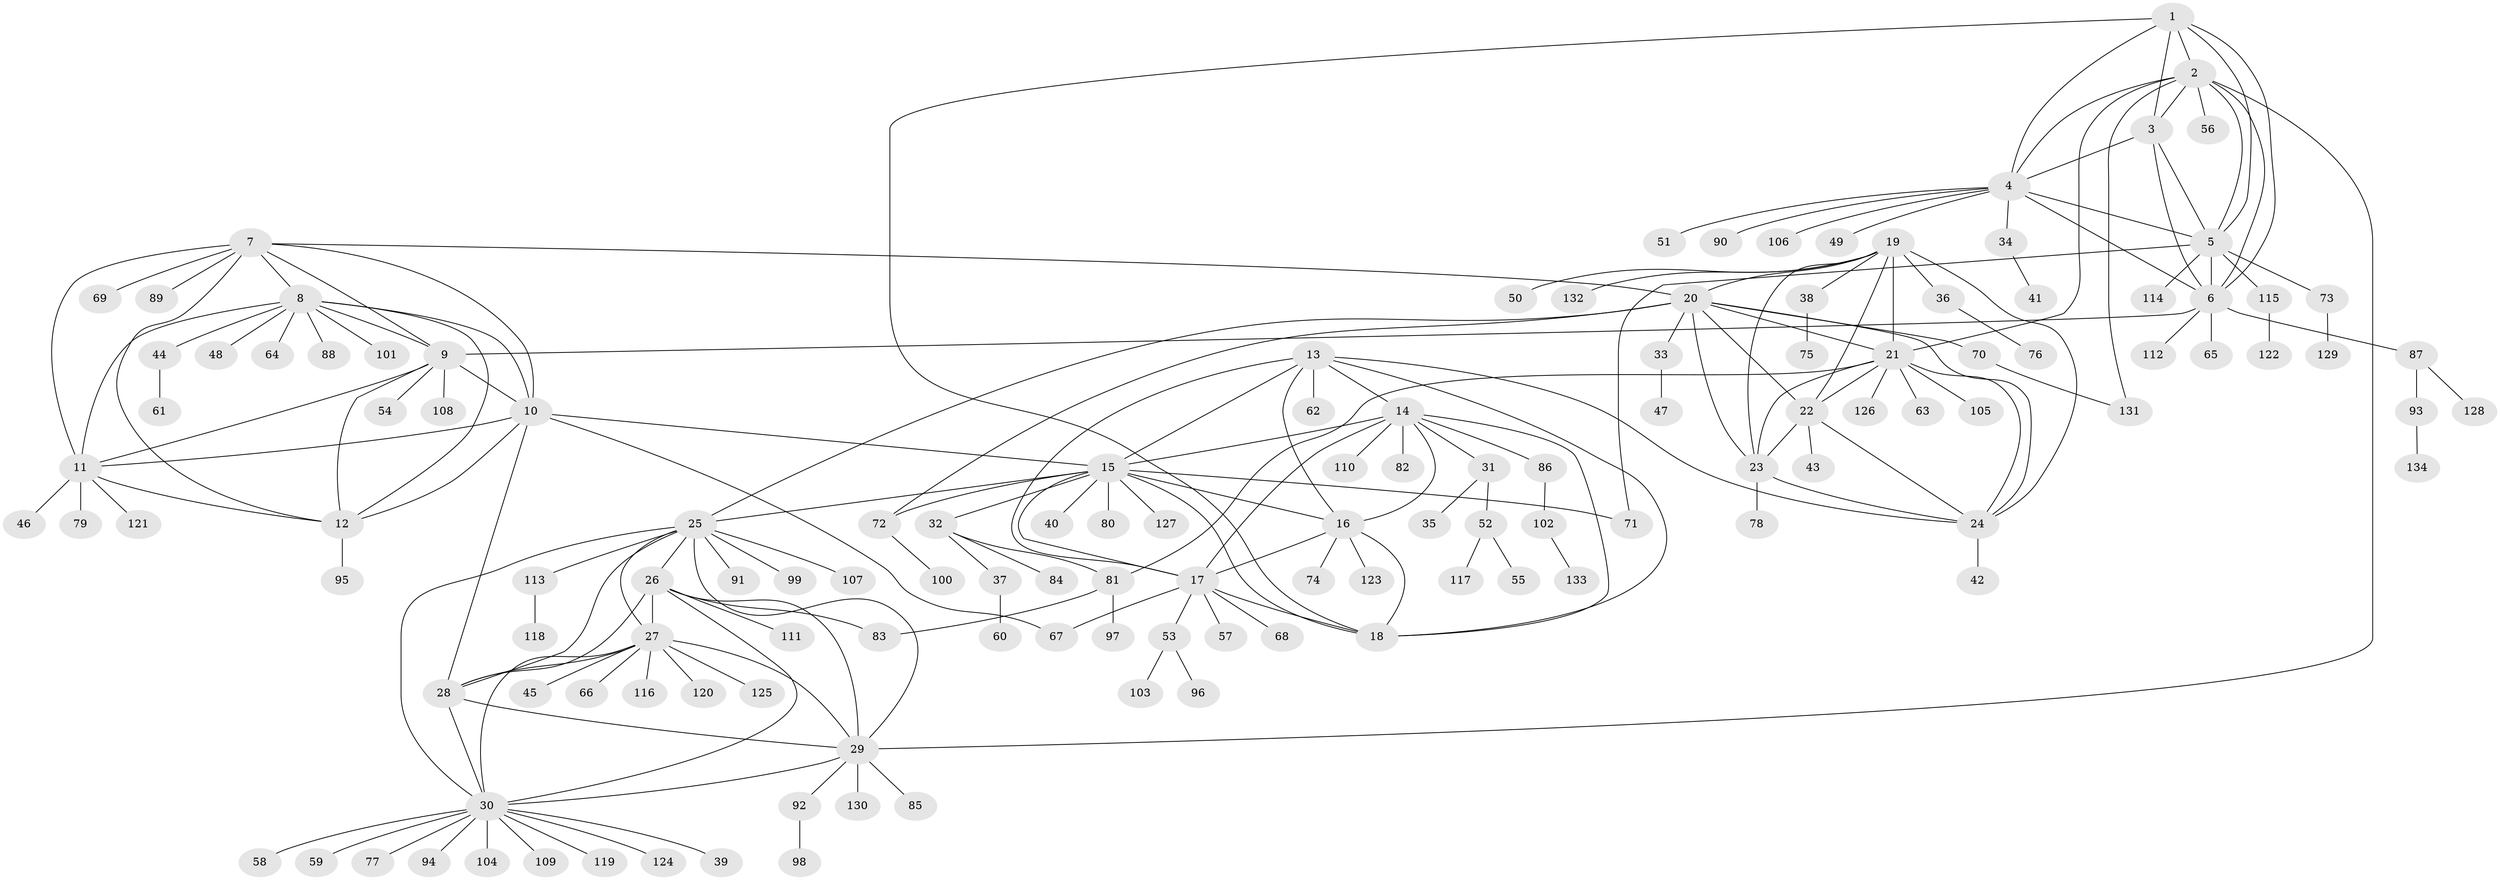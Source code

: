 // Generated by graph-tools (version 1.1) at 2025/02/03/09/25 03:02:44]
// undirected, 134 vertices, 195 edges
graph export_dot {
graph [start="1"]
  node [color=gray90,style=filled];
  1;
  2;
  3;
  4;
  5;
  6;
  7;
  8;
  9;
  10;
  11;
  12;
  13;
  14;
  15;
  16;
  17;
  18;
  19;
  20;
  21;
  22;
  23;
  24;
  25;
  26;
  27;
  28;
  29;
  30;
  31;
  32;
  33;
  34;
  35;
  36;
  37;
  38;
  39;
  40;
  41;
  42;
  43;
  44;
  45;
  46;
  47;
  48;
  49;
  50;
  51;
  52;
  53;
  54;
  55;
  56;
  57;
  58;
  59;
  60;
  61;
  62;
  63;
  64;
  65;
  66;
  67;
  68;
  69;
  70;
  71;
  72;
  73;
  74;
  75;
  76;
  77;
  78;
  79;
  80;
  81;
  82;
  83;
  84;
  85;
  86;
  87;
  88;
  89;
  90;
  91;
  92;
  93;
  94;
  95;
  96;
  97;
  98;
  99;
  100;
  101;
  102;
  103;
  104;
  105;
  106;
  107;
  108;
  109;
  110;
  111;
  112;
  113;
  114;
  115;
  116;
  117;
  118;
  119;
  120;
  121;
  122;
  123;
  124;
  125;
  126;
  127;
  128;
  129;
  130;
  131;
  132;
  133;
  134;
  1 -- 2;
  1 -- 3;
  1 -- 4;
  1 -- 5;
  1 -- 6;
  1 -- 18;
  2 -- 3;
  2 -- 4;
  2 -- 5;
  2 -- 6;
  2 -- 21;
  2 -- 29;
  2 -- 56;
  2 -- 131;
  3 -- 4;
  3 -- 5;
  3 -- 6;
  4 -- 5;
  4 -- 6;
  4 -- 34;
  4 -- 49;
  4 -- 51;
  4 -- 90;
  4 -- 106;
  5 -- 6;
  5 -- 71;
  5 -- 73;
  5 -- 114;
  5 -- 115;
  6 -- 9;
  6 -- 65;
  6 -- 87;
  6 -- 112;
  7 -- 8;
  7 -- 9;
  7 -- 10;
  7 -- 11;
  7 -- 12;
  7 -- 20;
  7 -- 69;
  7 -- 89;
  8 -- 9;
  8 -- 10;
  8 -- 11;
  8 -- 12;
  8 -- 44;
  8 -- 48;
  8 -- 64;
  8 -- 88;
  8 -- 101;
  9 -- 10;
  9 -- 11;
  9 -- 12;
  9 -- 54;
  9 -- 108;
  10 -- 11;
  10 -- 12;
  10 -- 15;
  10 -- 28;
  10 -- 67;
  11 -- 12;
  11 -- 46;
  11 -- 79;
  11 -- 121;
  12 -- 95;
  13 -- 14;
  13 -- 15;
  13 -- 16;
  13 -- 17;
  13 -- 18;
  13 -- 24;
  13 -- 62;
  14 -- 15;
  14 -- 16;
  14 -- 17;
  14 -- 18;
  14 -- 31;
  14 -- 82;
  14 -- 86;
  14 -- 110;
  15 -- 16;
  15 -- 17;
  15 -- 18;
  15 -- 25;
  15 -- 32;
  15 -- 40;
  15 -- 71;
  15 -- 72;
  15 -- 80;
  15 -- 127;
  16 -- 17;
  16 -- 18;
  16 -- 74;
  16 -- 123;
  17 -- 18;
  17 -- 53;
  17 -- 57;
  17 -- 67;
  17 -- 68;
  19 -- 20;
  19 -- 21;
  19 -- 22;
  19 -- 23;
  19 -- 24;
  19 -- 36;
  19 -- 38;
  19 -- 50;
  19 -- 132;
  20 -- 21;
  20 -- 22;
  20 -- 23;
  20 -- 24;
  20 -- 25;
  20 -- 33;
  20 -- 70;
  20 -- 72;
  21 -- 22;
  21 -- 23;
  21 -- 24;
  21 -- 63;
  21 -- 81;
  21 -- 105;
  21 -- 126;
  22 -- 23;
  22 -- 24;
  22 -- 43;
  23 -- 24;
  23 -- 78;
  24 -- 42;
  25 -- 26;
  25 -- 27;
  25 -- 28;
  25 -- 29;
  25 -- 30;
  25 -- 91;
  25 -- 99;
  25 -- 107;
  25 -- 113;
  26 -- 27;
  26 -- 28;
  26 -- 29;
  26 -- 30;
  26 -- 83;
  26 -- 111;
  27 -- 28;
  27 -- 29;
  27 -- 30;
  27 -- 45;
  27 -- 66;
  27 -- 116;
  27 -- 120;
  27 -- 125;
  28 -- 29;
  28 -- 30;
  29 -- 30;
  29 -- 85;
  29 -- 92;
  29 -- 130;
  30 -- 39;
  30 -- 58;
  30 -- 59;
  30 -- 77;
  30 -- 94;
  30 -- 104;
  30 -- 109;
  30 -- 119;
  30 -- 124;
  31 -- 35;
  31 -- 52;
  32 -- 37;
  32 -- 81;
  32 -- 84;
  33 -- 47;
  34 -- 41;
  36 -- 76;
  37 -- 60;
  38 -- 75;
  44 -- 61;
  52 -- 55;
  52 -- 117;
  53 -- 96;
  53 -- 103;
  70 -- 131;
  72 -- 100;
  73 -- 129;
  81 -- 83;
  81 -- 97;
  86 -- 102;
  87 -- 93;
  87 -- 128;
  92 -- 98;
  93 -- 134;
  102 -- 133;
  113 -- 118;
  115 -- 122;
}
